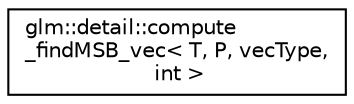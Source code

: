 digraph "Graphical Class Hierarchy"
{
 // LATEX_PDF_SIZE
  edge [fontname="Helvetica",fontsize="10",labelfontname="Helvetica",labelfontsize="10"];
  node [fontname="Helvetica",fontsize="10",shape=record];
  rankdir="LR";
  Node0 [label="glm::detail::compute\l_findMSB_vec\< T, P, vecType,\l int \>",height=0.2,width=0.4,color="black", fillcolor="white", style="filled",URL="$structglm_1_1detail_1_1compute__find_m_s_b__vec.html",tooltip=" "];
}
